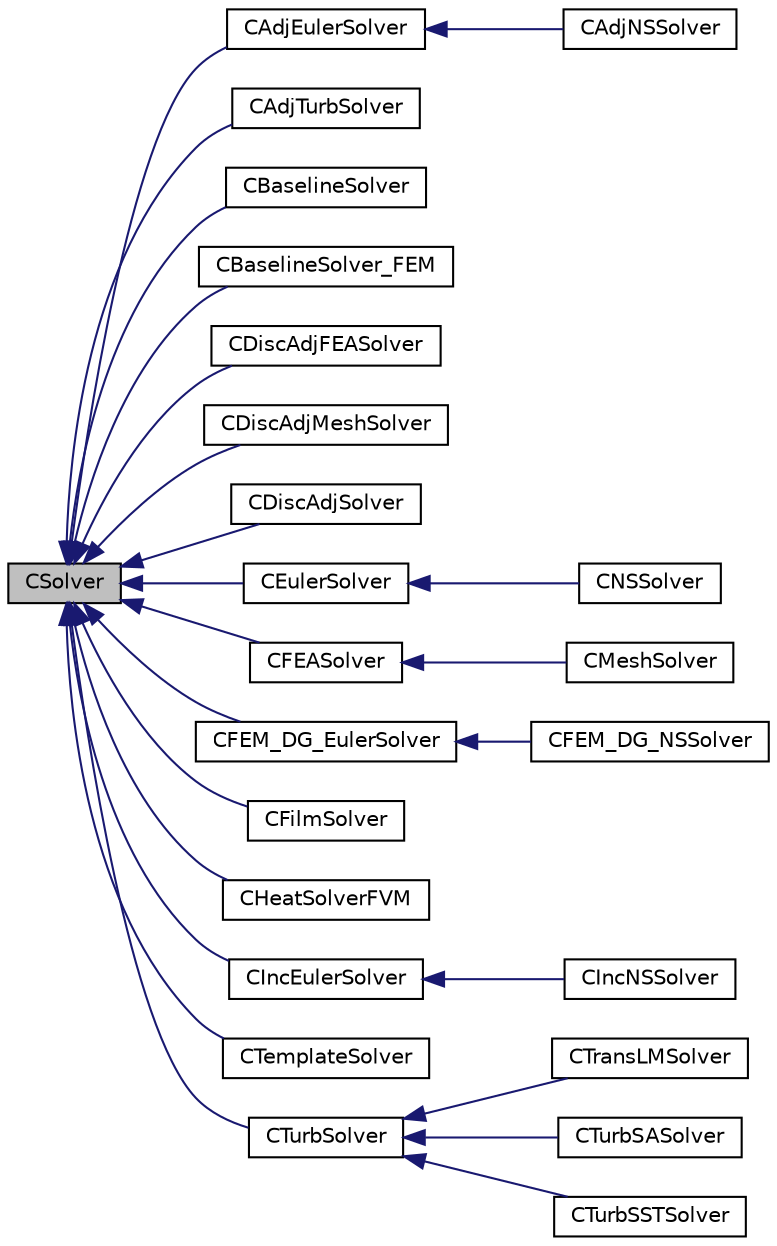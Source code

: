 digraph "CSolver"
{
  edge [fontname="Helvetica",fontsize="10",labelfontname="Helvetica",labelfontsize="10"];
  node [fontname="Helvetica",fontsize="10",shape=record];
  rankdir="LR";
  Node0 [label="CSolver",height=0.2,width=0.4,color="black", fillcolor="grey75", style="filled", fontcolor="black"];
  Node0 -> Node1 [dir="back",color="midnightblue",fontsize="10",style="solid",fontname="Helvetica"];
  Node1 [label="CAdjEulerSolver",height=0.2,width=0.4,color="black", fillcolor="white", style="filled",URL="$class_c_adj_euler_solver.html",tooltip="Main class for defining the Euler&#39;s adjoint flow solver. "];
  Node1 -> Node2 [dir="back",color="midnightblue",fontsize="10",style="solid",fontname="Helvetica"];
  Node2 [label="CAdjNSSolver",height=0.2,width=0.4,color="black", fillcolor="white", style="filled",URL="$class_c_adj_n_s_solver.html",tooltip="Main class for defining the Navier-Stokes&#39; adjoint flow solver. "];
  Node0 -> Node3 [dir="back",color="midnightblue",fontsize="10",style="solid",fontname="Helvetica"];
  Node3 [label="CAdjTurbSolver",height=0.2,width=0.4,color="black", fillcolor="white", style="filled",URL="$class_c_adj_turb_solver.html",tooltip="Main class for defining the adjoint turbulence model solver. "];
  Node0 -> Node4 [dir="back",color="midnightblue",fontsize="10",style="solid",fontname="Helvetica"];
  Node4 [label="CBaselineSolver",height=0.2,width=0.4,color="black", fillcolor="white", style="filled",URL="$class_c_baseline_solver.html",tooltip="Main class for defining a baseline solution from a restart file (for output). "];
  Node0 -> Node5 [dir="back",color="midnightblue",fontsize="10",style="solid",fontname="Helvetica"];
  Node5 [label="CBaselineSolver_FEM",height=0.2,width=0.4,color="black", fillcolor="white", style="filled",URL="$class_c_baseline_solver___f_e_m.html",tooltip="Main class for defining a baseline solution from a restart file for the DG-FEM solver output..."];
  Node0 -> Node6 [dir="back",color="midnightblue",fontsize="10",style="solid",fontname="Helvetica"];
  Node6 [label="CDiscAdjFEASolver",height=0.2,width=0.4,color="black", fillcolor="white", style="filled",URL="$class_c_disc_adj_f_e_a_solver.html",tooltip="Main class for defining the discrete adjoint solver for FE structural problems. "];
  Node0 -> Node7 [dir="back",color="midnightblue",fontsize="10",style="solid",fontname="Helvetica"];
  Node7 [label="CDiscAdjMeshSolver",height=0.2,width=0.4,color="black", fillcolor="white", style="filled",URL="$class_c_disc_adj_mesh_solver.html",tooltip="Main class for defining the discrete adjoint solver for mesh deformation problems. "];
  Node0 -> Node8 [dir="back",color="midnightblue",fontsize="10",style="solid",fontname="Helvetica"];
  Node8 [label="CDiscAdjSolver",height=0.2,width=0.4,color="black", fillcolor="white", style="filled",URL="$class_c_disc_adj_solver.html",tooltip="Main class for defining the discrete adjoint solver. "];
  Node0 -> Node9 [dir="back",color="midnightblue",fontsize="10",style="solid",fontname="Helvetica"];
  Node9 [label="CEulerSolver",height=0.2,width=0.4,color="black", fillcolor="white", style="filled",URL="$class_c_euler_solver.html",tooltip="Main class for defining the Euler&#39;s flow solver. "];
  Node9 -> Node10 [dir="back",color="midnightblue",fontsize="10",style="solid",fontname="Helvetica"];
  Node10 [label="CNSSolver",height=0.2,width=0.4,color="black", fillcolor="white", style="filled",URL="$class_c_n_s_solver.html",tooltip="Main class for defining the Navier-Stokes flow solver. "];
  Node0 -> Node11 [dir="back",color="midnightblue",fontsize="10",style="solid",fontname="Helvetica"];
  Node11 [label="CFEASolver",height=0.2,width=0.4,color="black", fillcolor="white", style="filled",URL="$class_c_f_e_a_solver.html",tooltip="Main class for defining a FEM solver for elastic structural problems. "];
  Node11 -> Node12 [dir="back",color="midnightblue",fontsize="10",style="solid",fontname="Helvetica"];
  Node12 [label="CMeshSolver",height=0.2,width=0.4,color="black", fillcolor="white", style="filled",URL="$class_c_mesh_solver.html"];
  Node0 -> Node13 [dir="back",color="midnightblue",fontsize="10",style="solid",fontname="Helvetica"];
  Node13 [label="CFEM_DG_EulerSolver",height=0.2,width=0.4,color="black", fillcolor="white", style="filled",URL="$class_c_f_e_m___d_g___euler_solver.html",tooltip="Main class for defining the Euler Discontinuous Galerkin finite element flow solver. "];
  Node13 -> Node14 [dir="back",color="midnightblue",fontsize="10",style="solid",fontname="Helvetica"];
  Node14 [label="CFEM_DG_NSSolver",height=0.2,width=0.4,color="black", fillcolor="white", style="filled",URL="$class_c_f_e_m___d_g___n_s_solver.html",tooltip="Main class for defining the Navier-Stokes Discontinuous Galerkin finite element flow solver..."];
  Node0 -> Node15 [dir="back",color="midnightblue",fontsize="10",style="solid",fontname="Helvetica"];
  Node15 [label="CFilmSolver",height=0.2,width=0.4,color="black", fillcolor="white", style="filled",URL="$class_c_film_solver.html"];
  Node0 -> Node16 [dir="back",color="midnightblue",fontsize="10",style="solid",fontname="Helvetica"];
  Node16 [label="CHeatSolverFVM",height=0.2,width=0.4,color="black", fillcolor="white", style="filled",URL="$class_c_heat_solver_f_v_m.html",tooltip="Main class for defining the finite-volume heat solver. "];
  Node0 -> Node17 [dir="back",color="midnightblue",fontsize="10",style="solid",fontname="Helvetica"];
  Node17 [label="CIncEulerSolver",height=0.2,width=0.4,color="black", fillcolor="white", style="filled",URL="$class_c_inc_euler_solver.html",tooltip="Main class for defining the incompressible Euler flow solver. "];
  Node17 -> Node18 [dir="back",color="midnightblue",fontsize="10",style="solid",fontname="Helvetica"];
  Node18 [label="CIncNSSolver",height=0.2,width=0.4,color="black", fillcolor="white", style="filled",URL="$class_c_inc_n_s_solver.html",tooltip="Main class for defining the incompressible Navier-Stokes flow solver. "];
  Node0 -> Node19 [dir="back",color="midnightblue",fontsize="10",style="solid",fontname="Helvetica"];
  Node19 [label="CTemplateSolver",height=0.2,width=0.4,color="black", fillcolor="white", style="filled",URL="$class_c_template_solver.html",tooltip="Main class for defining the template model solver. "];
  Node0 -> Node20 [dir="back",color="midnightblue",fontsize="10",style="solid",fontname="Helvetica"];
  Node20 [label="CTurbSolver",height=0.2,width=0.4,color="black", fillcolor="white", style="filled",URL="$class_c_turb_solver.html",tooltip="Main class for defining the turbulence model solver. "];
  Node20 -> Node21 [dir="back",color="midnightblue",fontsize="10",style="solid",fontname="Helvetica"];
  Node21 [label="CTransLMSolver",height=0.2,width=0.4,color="black", fillcolor="white", style="filled",URL="$class_c_trans_l_m_solver.html",tooltip="Main class for defining the turbulence model solver. "];
  Node20 -> Node22 [dir="back",color="midnightblue",fontsize="10",style="solid",fontname="Helvetica"];
  Node22 [label="CTurbSASolver",height=0.2,width=0.4,color="black", fillcolor="white", style="filled",URL="$class_c_turb_s_a_solver.html",tooltip="Main class for defining the turbulence model solver. "];
  Node20 -> Node23 [dir="back",color="midnightblue",fontsize="10",style="solid",fontname="Helvetica"];
  Node23 [label="CTurbSSTSolver",height=0.2,width=0.4,color="black", fillcolor="white", style="filled",URL="$class_c_turb_s_s_t_solver.html",tooltip="Main class for defining the turbulence model solver. "];
}
